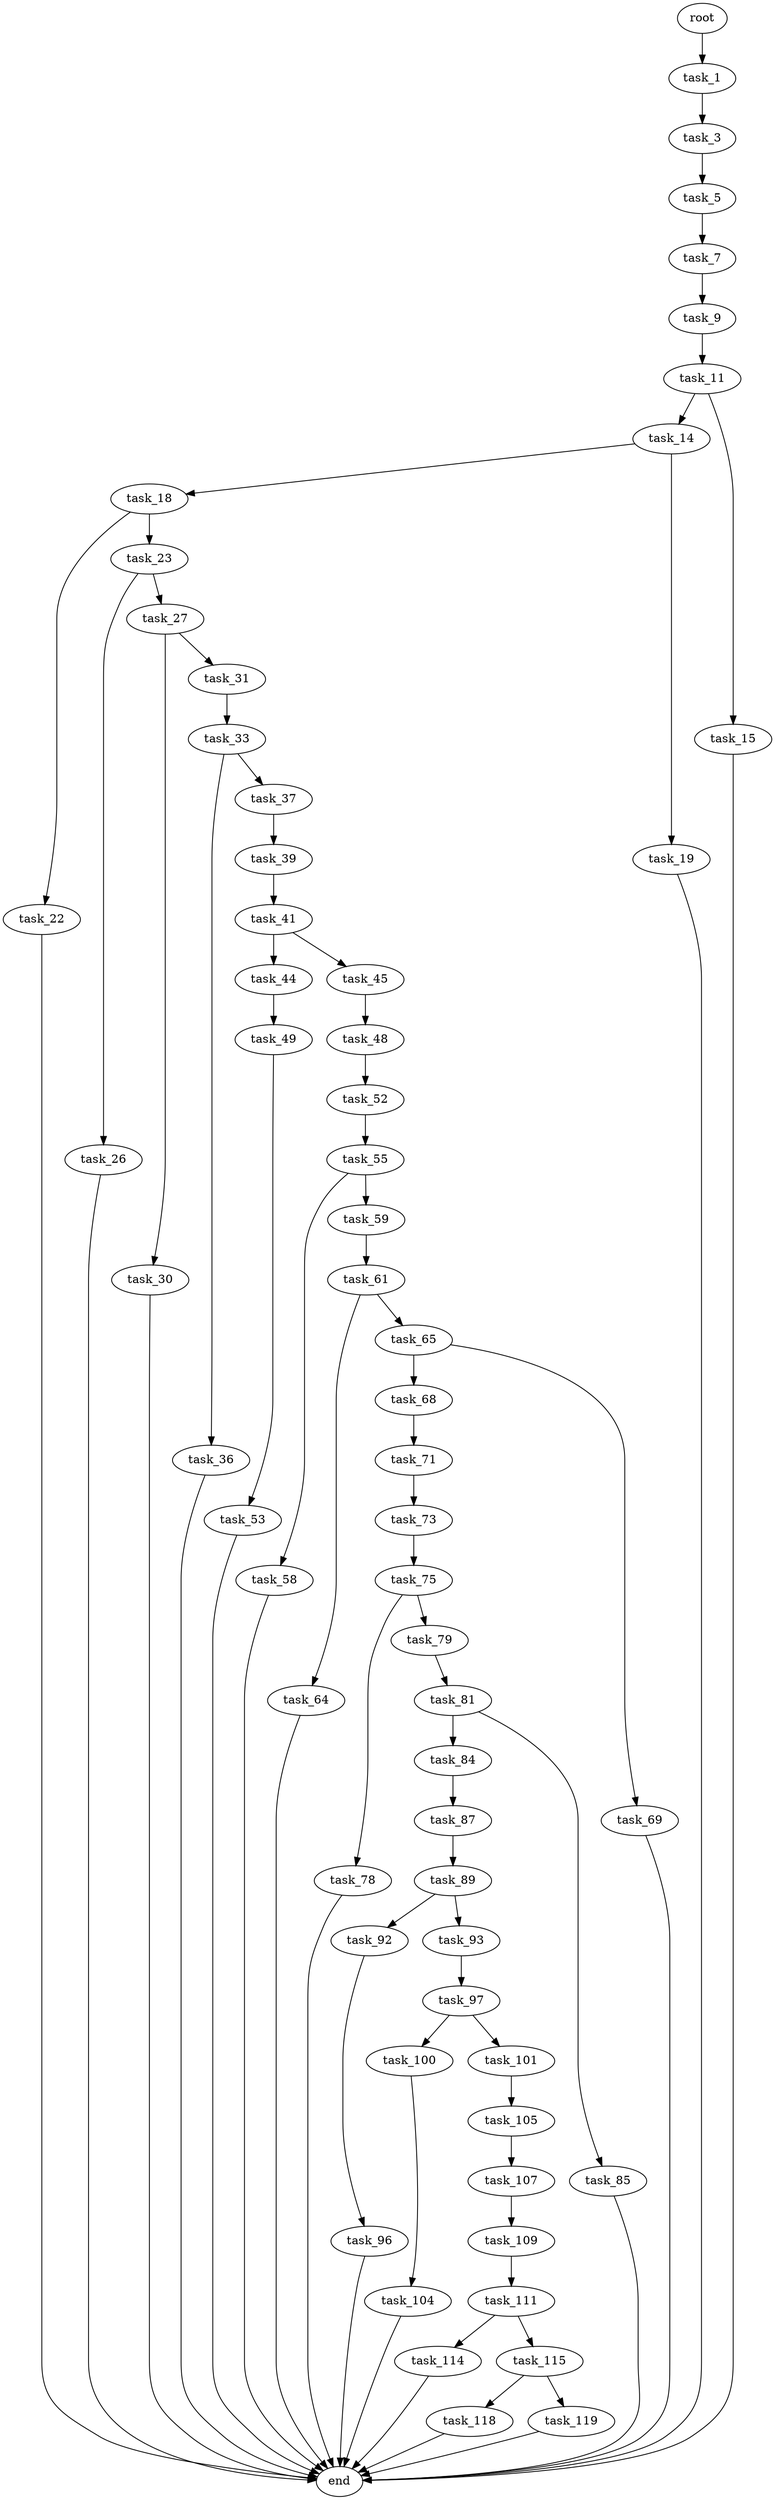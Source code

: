 digraph G {
  root [size="0.000000"];
  task_1 [size="1073741824000.000000"];
  task_3 [size="4861872872.000000"];
  task_5 [size="549755813888.000000"];
  task_7 [size="134217728000.000000"];
  task_9 [size="41900633628.000000"];
  task_11 [size="1649080313.000000"];
  task_14 [size="7349113030.000000"];
  task_15 [size="1073741824000.000000"];
  task_18 [size="782757789696.000000"];
  task_19 [size="231928233984.000000"];
  end [size="0.000000"];
  task_22 [size="472891962444.000000"];
  task_23 [size="68719476736.000000"];
  task_26 [size="134217728000.000000"];
  task_27 [size="482089699338.000000"];
  task_30 [size="549755813888.000000"];
  task_31 [size="231928233984.000000"];
  task_33 [size="1073741824000.000000"];
  task_36 [size="1857503203.000000"];
  task_37 [size="134217728000.000000"];
  task_39 [size="68719476736.000000"];
  task_41 [size="5404055444.000000"];
  task_44 [size="68719476736.000000"];
  task_45 [size="617955487888.000000"];
  task_49 [size="68719476736.000000"];
  task_48 [size="8589934592.000000"];
  task_52 [size="1497187994.000000"];
  task_53 [size="7882666216.000000"];
  task_55 [size="1073741824000.000000"];
  task_58 [size="159191112720.000000"];
  task_59 [size="11823027745.000000"];
  task_61 [size="28991029248.000000"];
  task_64 [size="8589934592.000000"];
  task_65 [size="42651700578.000000"];
  task_68 [size="68719476736.000000"];
  task_69 [size="7145143360.000000"];
  task_71 [size="17961428743.000000"];
  task_73 [size="1913589245.000000"];
  task_75 [size="6944408000.000000"];
  task_78 [size="31532878440.000000"];
  task_79 [size="4235647447.000000"];
  task_81 [size="30176809473.000000"];
  task_84 [size="133728686627.000000"];
  task_85 [size="134217728000.000000"];
  task_87 [size="89231182248.000000"];
  task_89 [size="782757789696.000000"];
  task_92 [size="231928233984.000000"];
  task_93 [size="68719476736.000000"];
  task_96 [size="12594414800.000000"];
  task_97 [size="1080817083164.000000"];
  task_100 [size="49510230482.000000"];
  task_101 [size="95187109524.000000"];
  task_104 [size="148467023899.000000"];
  task_105 [size="8589934592.000000"];
  task_107 [size="134217728000.000000"];
  task_109 [size="469683429593.000000"];
  task_111 [size="549755813888.000000"];
  task_114 [size="454131210880.000000"];
  task_115 [size="368293445632.000000"];
  task_118 [size="231928233984.000000"];
  task_119 [size="1016625561980.000000"];

  root -> task_1 [size="1.000000"];
  task_1 -> task_3 [size="838860800.000000"];
  task_3 -> task_5 [size="209715200.000000"];
  task_5 -> task_7 [size="536870912.000000"];
  task_7 -> task_9 [size="209715200.000000"];
  task_9 -> task_11 [size="838860800.000000"];
  task_11 -> task_14 [size="75497472.000000"];
  task_11 -> task_15 [size="75497472.000000"];
  task_14 -> task_18 [size="209715200.000000"];
  task_14 -> task_19 [size="209715200.000000"];
  task_15 -> end [size="1.000000"];
  task_18 -> task_22 [size="679477248.000000"];
  task_18 -> task_23 [size="679477248.000000"];
  task_19 -> end [size="1.000000"];
  task_22 -> end [size="1.000000"];
  task_23 -> task_26 [size="134217728.000000"];
  task_23 -> task_27 [size="134217728.000000"];
  task_26 -> end [size="1.000000"];
  task_27 -> task_30 [size="411041792.000000"];
  task_27 -> task_31 [size="411041792.000000"];
  task_30 -> end [size="1.000000"];
  task_31 -> task_33 [size="301989888.000000"];
  task_33 -> task_36 [size="838860800.000000"];
  task_33 -> task_37 [size="838860800.000000"];
  task_36 -> end [size="1.000000"];
  task_37 -> task_39 [size="209715200.000000"];
  task_39 -> task_41 [size="134217728.000000"];
  task_41 -> task_44 [size="209715200.000000"];
  task_41 -> task_45 [size="209715200.000000"];
  task_44 -> task_49 [size="134217728.000000"];
  task_45 -> task_48 [size="411041792.000000"];
  task_49 -> task_53 [size="134217728.000000"];
  task_48 -> task_52 [size="33554432.000000"];
  task_52 -> task_55 [size="33554432.000000"];
  task_53 -> end [size="1.000000"];
  task_55 -> task_58 [size="838860800.000000"];
  task_55 -> task_59 [size="838860800.000000"];
  task_58 -> end [size="1.000000"];
  task_59 -> task_61 [size="209715200.000000"];
  task_61 -> task_64 [size="75497472.000000"];
  task_61 -> task_65 [size="75497472.000000"];
  task_64 -> end [size="1.000000"];
  task_65 -> task_68 [size="33554432.000000"];
  task_65 -> task_69 [size="33554432.000000"];
  task_68 -> task_71 [size="134217728.000000"];
  task_69 -> end [size="1.000000"];
  task_71 -> task_73 [size="301989888.000000"];
  task_73 -> task_75 [size="134217728.000000"];
  task_75 -> task_78 [size="301989888.000000"];
  task_75 -> task_79 [size="301989888.000000"];
  task_78 -> end [size="1.000000"];
  task_79 -> task_81 [size="75497472.000000"];
  task_81 -> task_84 [size="679477248.000000"];
  task_81 -> task_85 [size="679477248.000000"];
  task_84 -> task_87 [size="411041792.000000"];
  task_85 -> end [size="1.000000"];
  task_87 -> task_89 [size="411041792.000000"];
  task_89 -> task_92 [size="679477248.000000"];
  task_89 -> task_93 [size="679477248.000000"];
  task_92 -> task_96 [size="301989888.000000"];
  task_93 -> task_97 [size="134217728.000000"];
  task_96 -> end [size="1.000000"];
  task_97 -> task_100 [size="679477248.000000"];
  task_97 -> task_101 [size="679477248.000000"];
  task_100 -> task_104 [size="75497472.000000"];
  task_101 -> task_105 [size="134217728.000000"];
  task_104 -> end [size="1.000000"];
  task_105 -> task_107 [size="33554432.000000"];
  task_107 -> task_109 [size="209715200.000000"];
  task_109 -> task_111 [size="838860800.000000"];
  task_111 -> task_114 [size="536870912.000000"];
  task_111 -> task_115 [size="536870912.000000"];
  task_114 -> end [size="1.000000"];
  task_115 -> task_118 [size="411041792.000000"];
  task_115 -> task_119 [size="411041792.000000"];
  task_118 -> end [size="1.000000"];
  task_119 -> end [size="1.000000"];
}
